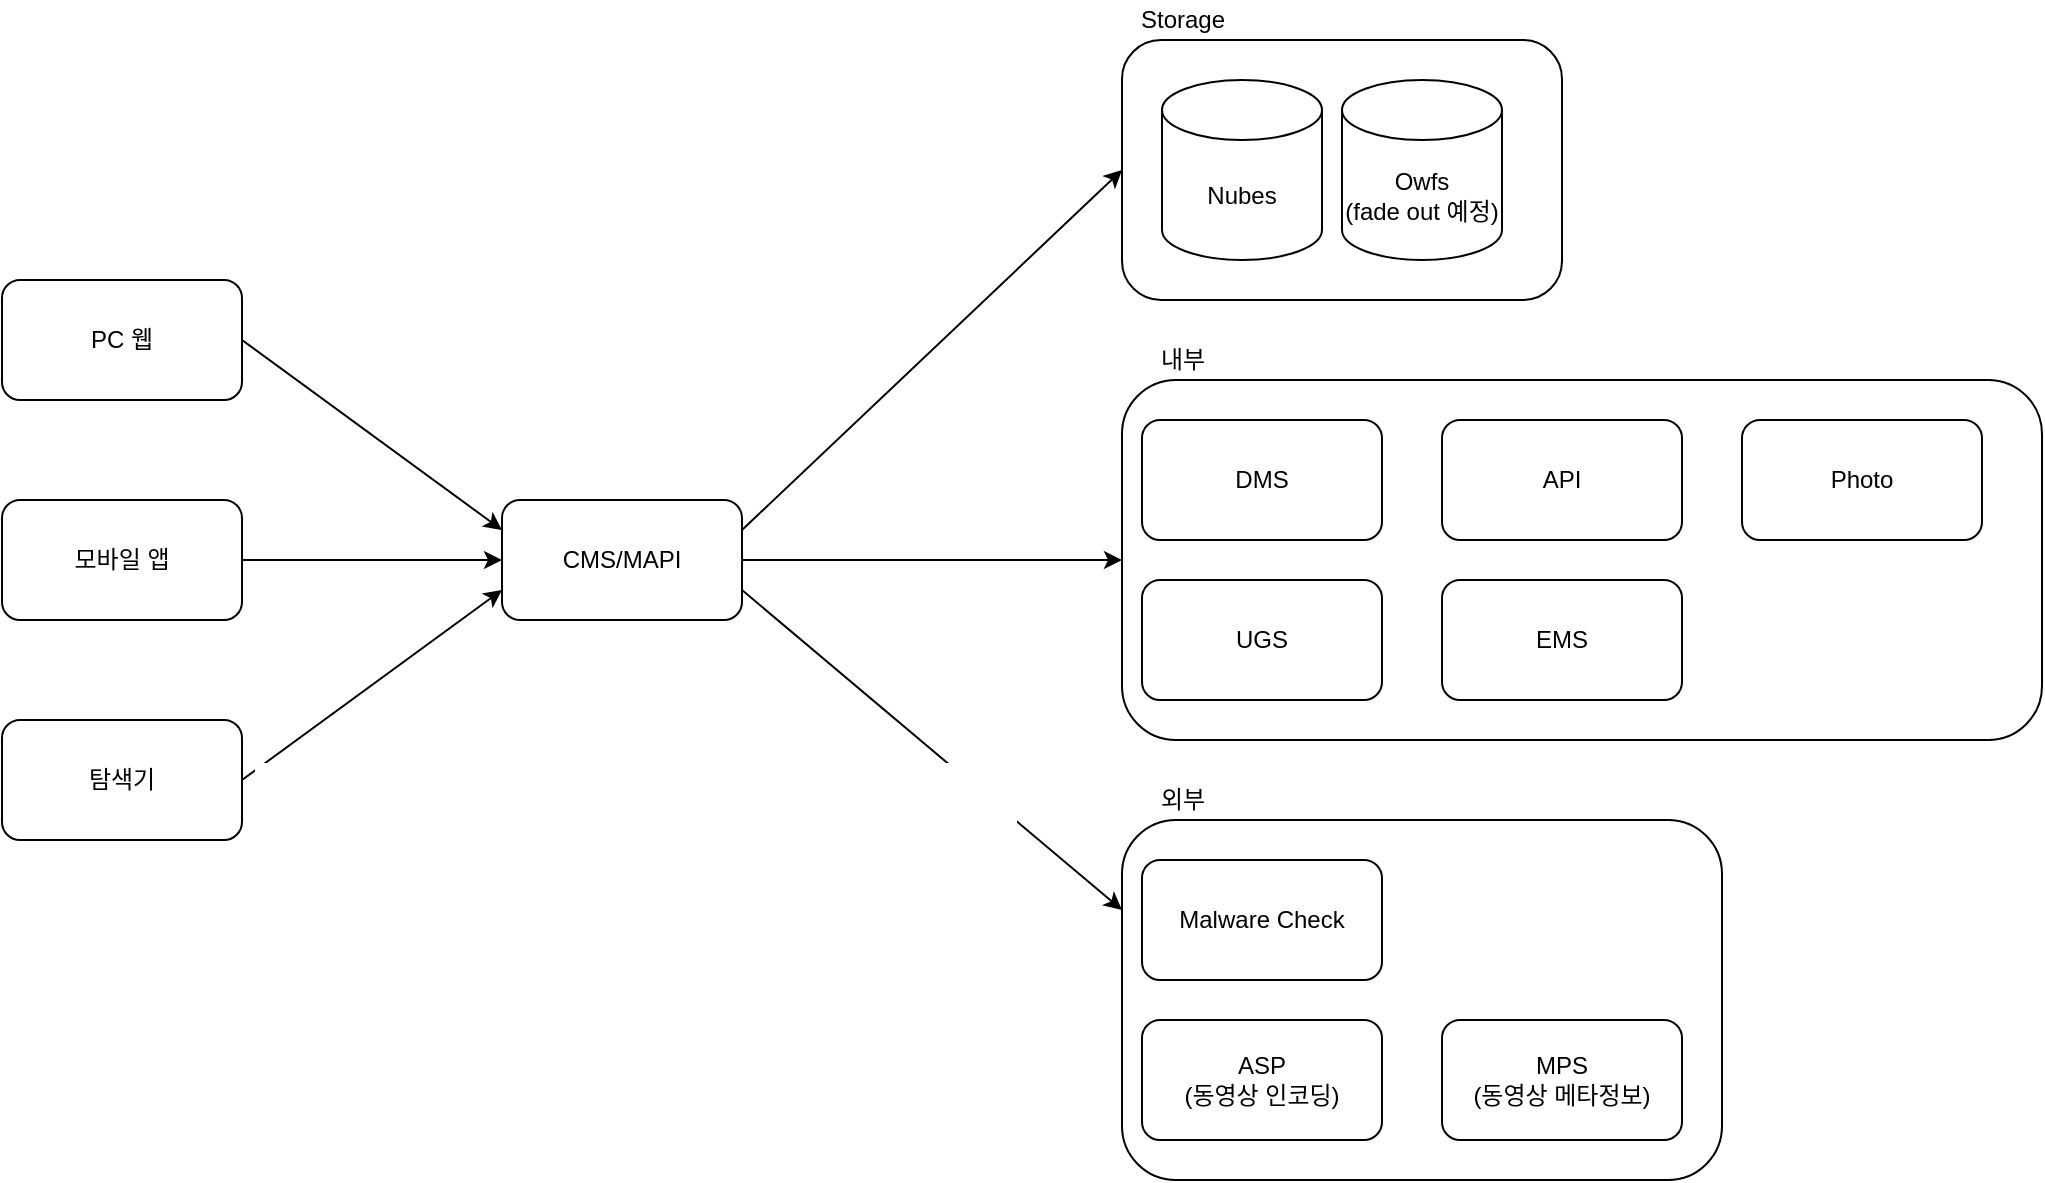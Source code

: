 <mxfile version="14.6.11" type="github">
  <diagram id="kE8mJGLQwn88KNfwknXC" name="Page-1">
    <mxGraphModel dx="1136" dy="735" grid="1" gridSize="10" guides="1" tooltips="1" connect="1" arrows="1" fold="1" page="1" pageScale="1" pageWidth="827" pageHeight="1169" math="0" shadow="0">
      <root>
        <mxCell id="0" />
        <mxCell id="1" parent="0" />
        <mxCell id="mJZmfWPgpqEshg-i4K1A-1" value="CMS/MAPI" style="rounded=1;whiteSpace=wrap;html=1;" vertex="1" parent="1">
          <mxGeometry x="270" y="380" width="120" height="60" as="geometry" />
        </mxCell>
        <mxCell id="mJZmfWPgpqEshg-i4K1A-19" value="" style="group" vertex="1" connectable="0" parent="1">
          <mxGeometry x="580" y="130" width="220" height="150" as="geometry" />
        </mxCell>
        <mxCell id="mJZmfWPgpqEshg-i4K1A-7" value="" style="rounded=1;whiteSpace=wrap;html=1;" vertex="1" parent="mJZmfWPgpqEshg-i4K1A-19">
          <mxGeometry y="20" width="220" height="130" as="geometry" />
        </mxCell>
        <mxCell id="mJZmfWPgpqEshg-i4K1A-4" value="Owfs&lt;br&gt;(fade out 예정)" style="shape=cylinder3;whiteSpace=wrap;html=1;boundedLbl=1;backgroundOutline=1;size=15;" vertex="1" parent="mJZmfWPgpqEshg-i4K1A-19">
          <mxGeometry x="110" y="40" width="80" height="90" as="geometry" />
        </mxCell>
        <mxCell id="mJZmfWPgpqEshg-i4K1A-5" value="Nubes" style="shape=cylinder3;whiteSpace=wrap;html=1;boundedLbl=1;backgroundOutline=1;size=15;" vertex="1" parent="mJZmfWPgpqEshg-i4K1A-19">
          <mxGeometry x="20" y="40" width="80" height="90" as="geometry" />
        </mxCell>
        <mxCell id="mJZmfWPgpqEshg-i4K1A-8" value="Storage" style="text;html=1;align=center;verticalAlign=middle;resizable=0;points=[];autosize=1;strokeColor=none;" vertex="1" parent="mJZmfWPgpqEshg-i4K1A-19">
          <mxGeometry width="60" height="20" as="geometry" />
        </mxCell>
        <mxCell id="mJZmfWPgpqEshg-i4K1A-16" value="" style="rounded=1;whiteSpace=wrap;html=1;" vertex="1" parent="1">
          <mxGeometry x="580" y="320" width="460" height="180" as="geometry" />
        </mxCell>
        <mxCell id="mJZmfWPgpqEshg-i4K1A-9" value="DMS" style="rounded=1;whiteSpace=wrap;html=1;" vertex="1" parent="1">
          <mxGeometry x="590" y="340" width="120" height="60" as="geometry" />
        </mxCell>
        <mxCell id="mJZmfWPgpqEshg-i4K1A-10" value="UGS" style="rounded=1;whiteSpace=wrap;html=1;" vertex="1" parent="1">
          <mxGeometry x="590" y="420" width="120" height="60" as="geometry" />
        </mxCell>
        <mxCell id="mJZmfWPgpqEshg-i4K1A-11" value="API" style="rounded=1;whiteSpace=wrap;html=1;" vertex="1" parent="1">
          <mxGeometry x="740" y="340" width="120" height="60" as="geometry" />
        </mxCell>
        <mxCell id="mJZmfWPgpqEshg-i4K1A-12" value="EMS" style="rounded=1;whiteSpace=wrap;html=1;" vertex="1" parent="1">
          <mxGeometry x="740" y="420" width="120" height="60" as="geometry" />
        </mxCell>
        <mxCell id="mJZmfWPgpqEshg-i4K1A-17" value="내부" style="text;html=1;align=center;verticalAlign=middle;resizable=0;points=[];autosize=1;strokeColor=none;" vertex="1" parent="1">
          <mxGeometry x="590" y="300" width="40" height="20" as="geometry" />
        </mxCell>
        <mxCell id="mJZmfWPgpqEshg-i4K1A-23" value="Photo" style="rounded=1;whiteSpace=wrap;html=1;" vertex="1" parent="1">
          <mxGeometry x="890" y="340" width="120" height="60" as="geometry" />
        </mxCell>
        <mxCell id="mJZmfWPgpqEshg-i4K1A-24" value="" style="endArrow=classic;html=1;exitX=1;exitY=0.25;exitDx=0;exitDy=0;entryX=0;entryY=0.5;entryDx=0;entryDy=0;" edge="1" parent="1" source="mJZmfWPgpqEshg-i4K1A-1" target="mJZmfWPgpqEshg-i4K1A-7">
          <mxGeometry width="50" height="50" relative="1" as="geometry">
            <mxPoint x="480" y="460" as="sourcePoint" />
            <mxPoint x="530" y="410" as="targetPoint" />
          </mxGeometry>
        </mxCell>
        <mxCell id="mJZmfWPgpqEshg-i4K1A-25" value="" style="endArrow=classic;html=1;exitX=1;exitY=0.5;exitDx=0;exitDy=0;entryX=0;entryY=0.5;entryDx=0;entryDy=0;" edge="1" parent="1" source="mJZmfWPgpqEshg-i4K1A-1" target="mJZmfWPgpqEshg-i4K1A-16">
          <mxGeometry width="50" height="50" relative="1" as="geometry">
            <mxPoint x="400" y="405" as="sourcePoint" />
            <mxPoint x="590" y="225" as="targetPoint" />
          </mxGeometry>
        </mxCell>
        <mxCell id="mJZmfWPgpqEshg-i4K1A-26" value="" style="endArrow=classic;html=1;exitX=1;exitY=0.75;exitDx=0;exitDy=0;entryX=0;entryY=0.25;entryDx=0;entryDy=0;" edge="1" parent="1" source="mJZmfWPgpqEshg-i4K1A-1" target="mJZmfWPgpqEshg-i4K1A-20">
          <mxGeometry width="50" height="50" relative="1" as="geometry">
            <mxPoint x="400" y="420" as="sourcePoint" />
            <mxPoint x="590" y="420" as="targetPoint" />
          </mxGeometry>
        </mxCell>
        <mxCell id="mJZmfWPgpqEshg-i4K1A-20" value="" style="rounded=1;whiteSpace=wrap;html=1;" vertex="1" parent="1">
          <mxGeometry x="580" y="540" width="300" height="180" as="geometry" />
        </mxCell>
        <mxCell id="mJZmfWPgpqEshg-i4K1A-13" value="Malware Check" style="rounded=1;whiteSpace=wrap;html=1;" vertex="1" parent="1">
          <mxGeometry x="590" y="560" width="120" height="60" as="geometry" />
        </mxCell>
        <mxCell id="mJZmfWPgpqEshg-i4K1A-14" value="ASP&lt;br&gt;(동영상 인코딩)" style="rounded=1;whiteSpace=wrap;html=1;" vertex="1" parent="1">
          <mxGeometry x="590" y="640" width="120" height="60" as="geometry" />
        </mxCell>
        <mxCell id="mJZmfWPgpqEshg-i4K1A-15" value="MPS&lt;br&gt;(동영상 메타정보)" style="rounded=1;whiteSpace=wrap;html=1;" vertex="1" parent="1">
          <mxGeometry x="740" y="640" width="120" height="60" as="geometry" />
        </mxCell>
        <mxCell id="mJZmfWPgpqEshg-i4K1A-21" value="외부" style="text;html=1;align=center;verticalAlign=middle;resizable=0;points=[];autosize=1;strokeColor=none;" vertex="1" parent="1">
          <mxGeometry x="590" y="520" width="40" height="20" as="geometry" />
        </mxCell>
        <mxCell id="mJZmfWPgpqEshg-i4K1A-27" value="PC 웹" style="rounded=1;whiteSpace=wrap;html=1;" vertex="1" parent="1">
          <mxGeometry x="20" y="270" width="120" height="60" as="geometry" />
        </mxCell>
        <mxCell id="mJZmfWPgpqEshg-i4K1A-28" value="모바일 앱" style="rounded=1;whiteSpace=wrap;html=1;" vertex="1" parent="1">
          <mxGeometry x="20" y="380" width="120" height="60" as="geometry" />
        </mxCell>
        <mxCell id="mJZmfWPgpqEshg-i4K1A-29" value="탐색기" style="rounded=1;whiteSpace=wrap;html=1;" vertex="1" parent="1">
          <mxGeometry x="20" y="490" width="120" height="60" as="geometry" />
        </mxCell>
        <mxCell id="mJZmfWPgpqEshg-i4K1A-30" value="" style="endArrow=classic;html=1;exitX=1;exitY=0.5;exitDx=0;exitDy=0;entryX=0;entryY=0.25;entryDx=0;entryDy=0;" edge="1" parent="1" source="mJZmfWPgpqEshg-i4K1A-27" target="mJZmfWPgpqEshg-i4K1A-1">
          <mxGeometry width="50" height="50" relative="1" as="geometry">
            <mxPoint x="270" y="260" as="sourcePoint" />
            <mxPoint x="320" y="210" as="targetPoint" />
          </mxGeometry>
        </mxCell>
        <mxCell id="mJZmfWPgpqEshg-i4K1A-31" value="" style="endArrow=classic;html=1;exitX=1;exitY=0.5;exitDx=0;exitDy=0;entryX=0;entryY=0.5;entryDx=0;entryDy=0;" edge="1" parent="1" source="mJZmfWPgpqEshg-i4K1A-28" target="mJZmfWPgpqEshg-i4K1A-1">
          <mxGeometry width="50" height="50" relative="1" as="geometry">
            <mxPoint x="150" y="310" as="sourcePoint" />
            <mxPoint x="280" y="405" as="targetPoint" />
          </mxGeometry>
        </mxCell>
        <mxCell id="mJZmfWPgpqEshg-i4K1A-32" value="" style="endArrow=classic;html=1;exitX=1;exitY=0.5;exitDx=0;exitDy=0;entryX=0;entryY=0.75;entryDx=0;entryDy=0;" edge="1" parent="1" source="mJZmfWPgpqEshg-i4K1A-29" target="mJZmfWPgpqEshg-i4K1A-1">
          <mxGeometry width="50" height="50" relative="1" as="geometry">
            <mxPoint x="150" y="420" as="sourcePoint" />
            <mxPoint x="280" y="480" as="targetPoint" />
          </mxGeometry>
        </mxCell>
      </root>
    </mxGraphModel>
  </diagram>
</mxfile>
